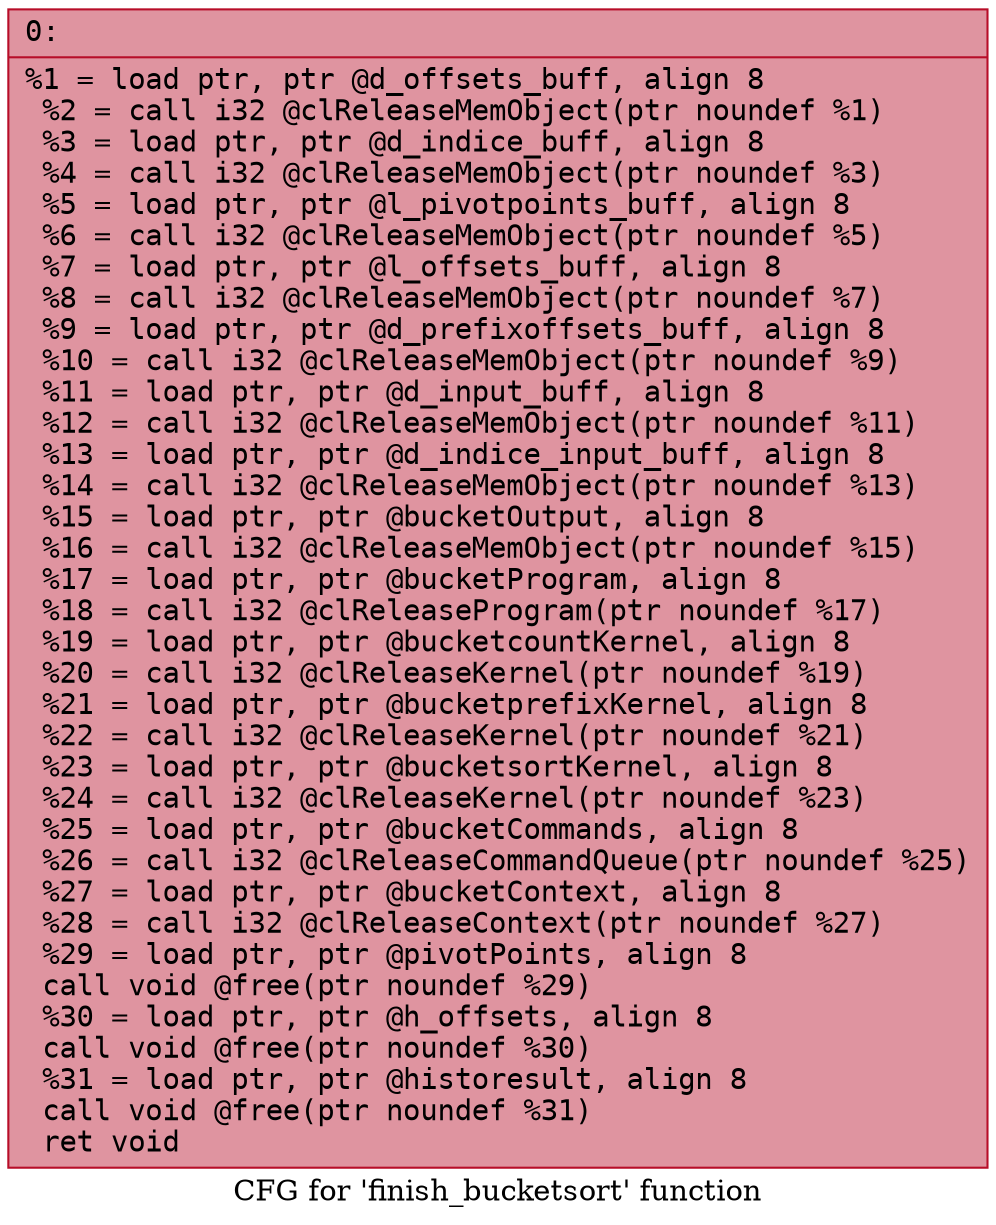 digraph "CFG for 'finish_bucketsort' function" {
	label="CFG for 'finish_bucketsort' function";

	Node0x60000200e940 [shape=record,color="#b70d28ff", style=filled, fillcolor="#b70d2870" fontname="Courier",label="{0:\l|  %1 = load ptr, ptr @d_offsets_buff, align 8\l  %2 = call i32 @clReleaseMemObject(ptr noundef %1)\l  %3 = load ptr, ptr @d_indice_buff, align 8\l  %4 = call i32 @clReleaseMemObject(ptr noundef %3)\l  %5 = load ptr, ptr @l_pivotpoints_buff, align 8\l  %6 = call i32 @clReleaseMemObject(ptr noundef %5)\l  %7 = load ptr, ptr @l_offsets_buff, align 8\l  %8 = call i32 @clReleaseMemObject(ptr noundef %7)\l  %9 = load ptr, ptr @d_prefixoffsets_buff, align 8\l  %10 = call i32 @clReleaseMemObject(ptr noundef %9)\l  %11 = load ptr, ptr @d_input_buff, align 8\l  %12 = call i32 @clReleaseMemObject(ptr noundef %11)\l  %13 = load ptr, ptr @d_indice_input_buff, align 8\l  %14 = call i32 @clReleaseMemObject(ptr noundef %13)\l  %15 = load ptr, ptr @bucketOutput, align 8\l  %16 = call i32 @clReleaseMemObject(ptr noundef %15)\l  %17 = load ptr, ptr @bucketProgram, align 8\l  %18 = call i32 @clReleaseProgram(ptr noundef %17)\l  %19 = load ptr, ptr @bucketcountKernel, align 8\l  %20 = call i32 @clReleaseKernel(ptr noundef %19)\l  %21 = load ptr, ptr @bucketprefixKernel, align 8\l  %22 = call i32 @clReleaseKernel(ptr noundef %21)\l  %23 = load ptr, ptr @bucketsortKernel, align 8\l  %24 = call i32 @clReleaseKernel(ptr noundef %23)\l  %25 = load ptr, ptr @bucketCommands, align 8\l  %26 = call i32 @clReleaseCommandQueue(ptr noundef %25)\l  %27 = load ptr, ptr @bucketContext, align 8\l  %28 = call i32 @clReleaseContext(ptr noundef %27)\l  %29 = load ptr, ptr @pivotPoints, align 8\l  call void @free(ptr noundef %29)\l  %30 = load ptr, ptr @h_offsets, align 8\l  call void @free(ptr noundef %30)\l  %31 = load ptr, ptr @historesult, align 8\l  call void @free(ptr noundef %31)\l  ret void\l}"];
}
